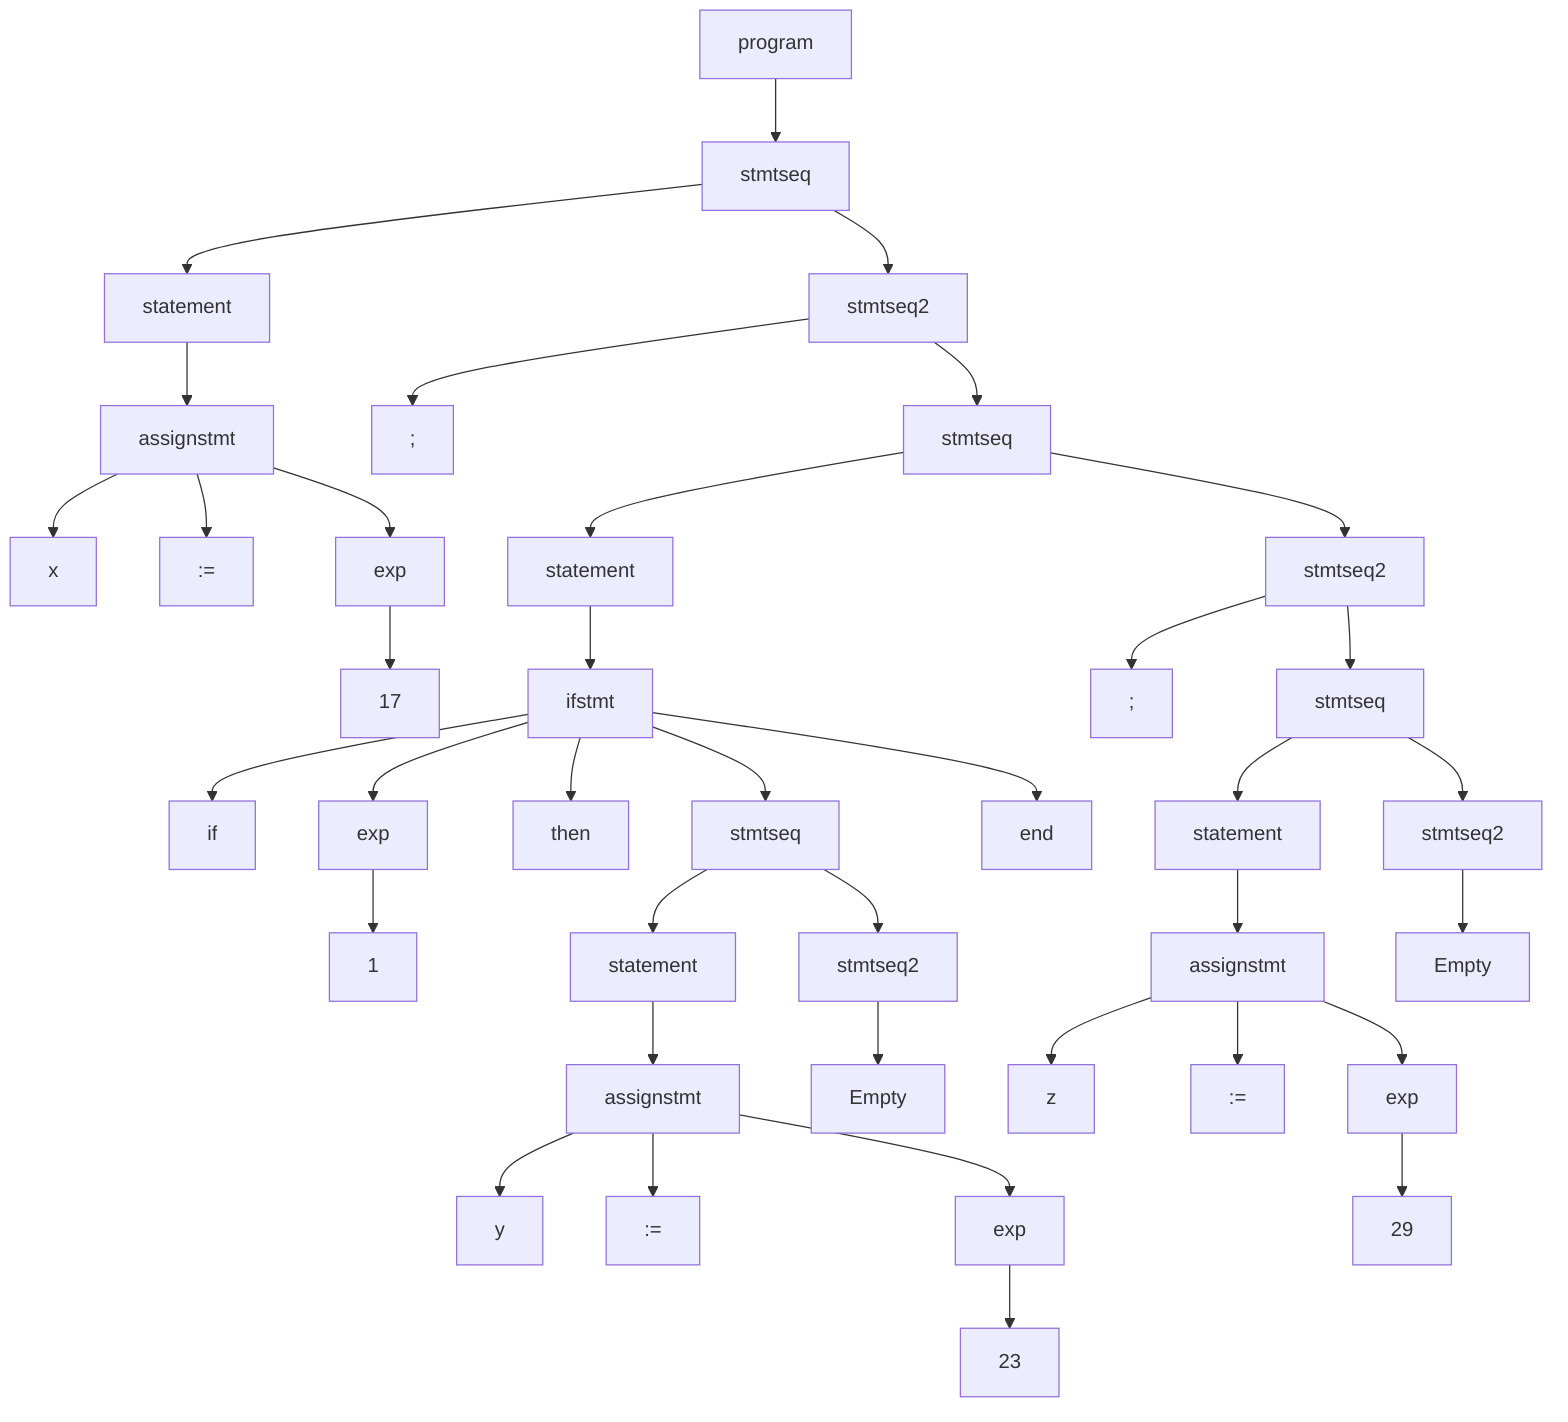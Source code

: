 graph TD
  program --> ss1[stmtseq]
  ss1 --> s1[statement]
  ss1 --> sst1[stmtseq2]
  sst1 --> sc1[";"]
  sst1 --> ss2[stmtseq]
  ss2 --> s2[statement]
  ss2 --> sst2[stmtseq2]
  sst2 --> sc2[";"]
  sst2 --> ss3[stmtseq]
  ss3 --> s3[statement]
  ss3 --> sst3[stmtseq2]
  sst3 --> empty1[Empty]

  s1 --> as1[assignstmt]
  as1 --> x
  as1 --> a1[:=]
  as1 --> e1[exp]
  e1 --> n1[17]

  s2 --> ifstmt
  ifstmt --> if
  ifstmt --> e2[exp]
  ifstmt -->then
  ifstmt --> ss4[stmtseq]
  ifstmt --> end1[end]
  e2 --> n2[1]
  ss4 --> s4[statement]
  ss4 --> sst4[stmtseq2]
  sst4 --> empty2[Empty]
  s4 --> as2[assignstmt]
  as2 --> y
  as2 --> a2[:=]
  as2 --> e3[exp]
  e3 --> n3[23]

  s3 --> as3[assignstmt]
  as3 --> z
  as3 --> a3[:=]
  as3 --> e4[exp]
  e4 --> n4[29]